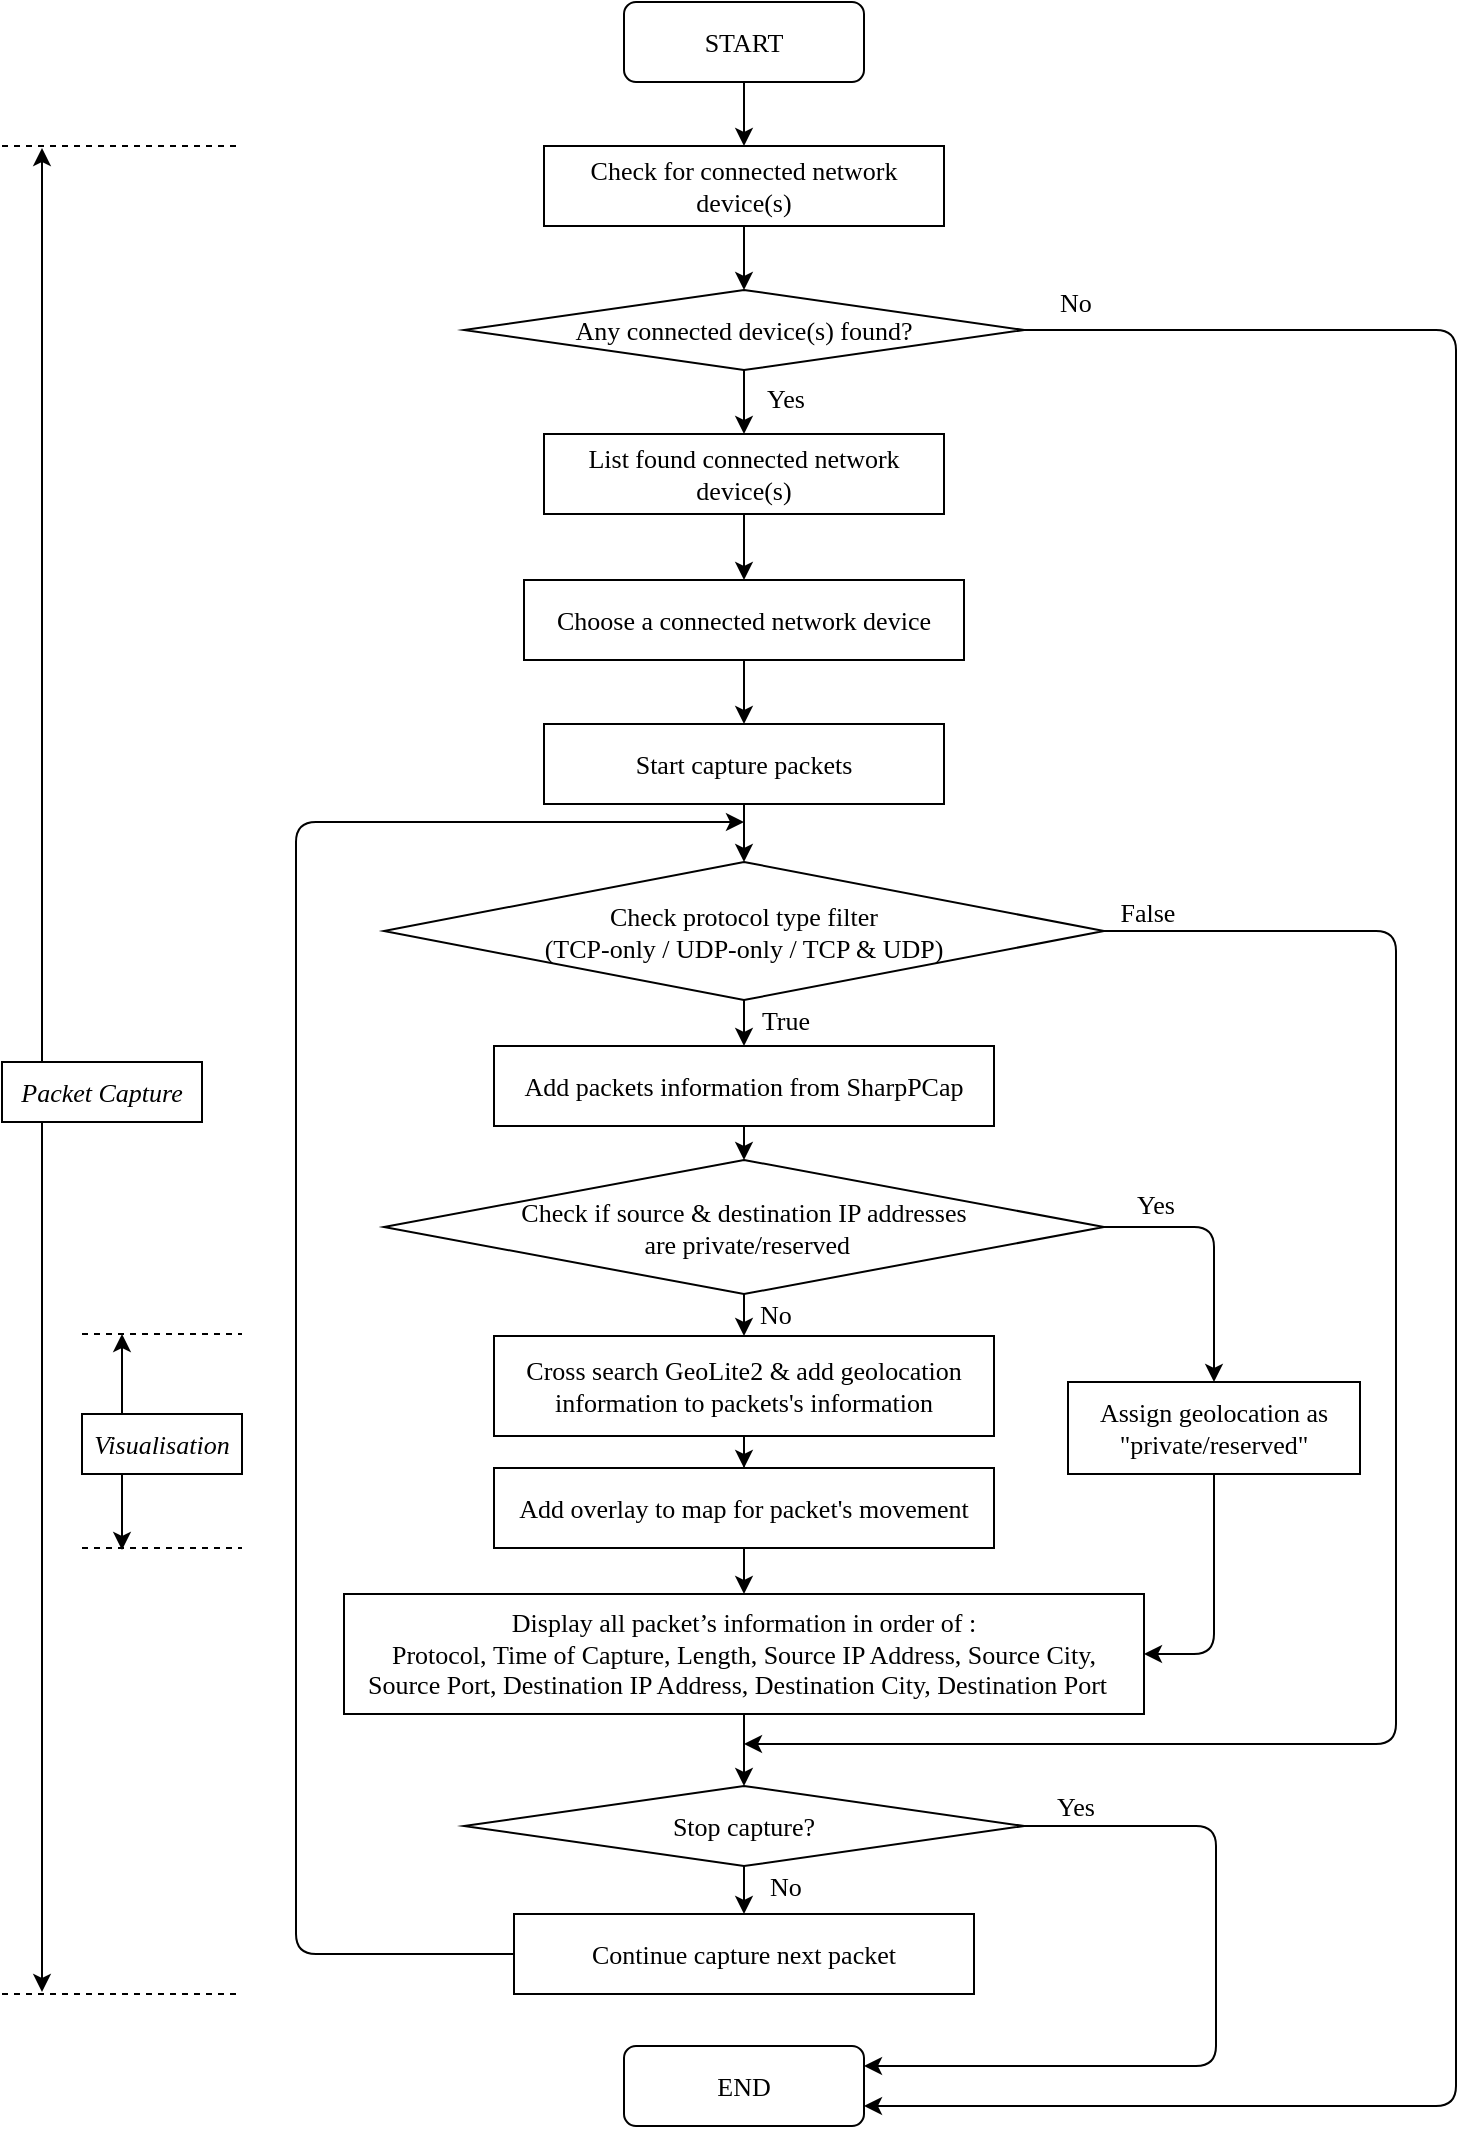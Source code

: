 <mxfile version="14.2.4" type="device"><diagram id="oy3n4gId5y4z8R_RPiMt" name="Page-1"><mxGraphModel dx="2037" dy="1053" grid="0" gridSize="10" guides="1" tooltips="1" connect="1" arrows="1" fold="1" page="1" pageScale="1" pageWidth="827" pageHeight="1169" background="#ffffff" math="0" shadow="0"><root><mxCell id="0"/><mxCell id="1" parent="0"/><mxCell id="46zE50esMG48vF_B4APN-20" value="" style="edgeStyle=orthogonalEdgeStyle;orthogonalLoop=1;jettySize=auto;html=1;fontFamily=Times New Roman;fontSize=13;entryX=0.5;entryY=0;entryDx=0;entryDy=0;" edge="1" parent="1" source="46zE50esMG48vF_B4APN-1" target="46zE50esMG48vF_B4APN-2"><mxGeometry relative="1" as="geometry"/></mxCell><mxCell id="46zE50esMG48vF_B4APN-1" value="START" style="whiteSpace=wrap;html=1;fontFamily=Times New Roman;fontSize=13;rounded=1;" vertex="1" parent="1"><mxGeometry x="388" y="40" width="120" height="40" as="geometry"/></mxCell><mxCell id="46zE50esMG48vF_B4APN-21" value="" style="edgeStyle=orthogonalEdgeStyle;orthogonalLoop=1;jettySize=auto;html=1;fontFamily=Times New Roman;fontSize=13;" edge="1" parent="1" source="46zE50esMG48vF_B4APN-2" target="46zE50esMG48vF_B4APN-7"><mxGeometry relative="1" as="geometry"/></mxCell><mxCell id="46zE50esMG48vF_B4APN-2" value="Check for connected network device(s)" style="whiteSpace=wrap;html=1;fontFamily=Times New Roman;fontSize=13;" vertex="1" parent="1"><mxGeometry x="348" y="112" width="200" height="40" as="geometry"/></mxCell><mxCell id="46zE50esMG48vF_B4APN-24" style="edgeStyle=orthogonalEdgeStyle;orthogonalLoop=1;jettySize=auto;html=1;exitX=0.5;exitY=1;exitDx=0;exitDy=0;entryX=0.5;entryY=0;entryDx=0;entryDy=0;fontFamily=Times New Roman;fontSize=13;" edge="1" parent="1" source="46zE50esMG48vF_B4APN-5" target="46zE50esMG48vF_B4APN-8"><mxGeometry relative="1" as="geometry"/></mxCell><mxCell id="46zE50esMG48vF_B4APN-5" value="List found connected network device(s)" style="whiteSpace=wrap;html=1;fontFamily=Times New Roman;fontSize=13;" vertex="1" parent="1"><mxGeometry x="348" y="256" width="200" height="40" as="geometry"/></mxCell><mxCell id="46zE50esMG48vF_B4APN-23" style="edgeStyle=orthogonalEdgeStyle;orthogonalLoop=1;jettySize=auto;html=1;exitX=0.5;exitY=1;exitDx=0;exitDy=0;entryX=0.5;entryY=0;entryDx=0;entryDy=0;fontFamily=Times New Roman;fontSize=13;" edge="1" parent="1" source="46zE50esMG48vF_B4APN-7" target="46zE50esMG48vF_B4APN-5"><mxGeometry relative="1" as="geometry"/></mxCell><mxCell id="46zE50esMG48vF_B4APN-38" style="edgeStyle=orthogonalEdgeStyle;orthogonalLoop=1;jettySize=auto;html=1;entryX=1;entryY=0.75;entryDx=0;entryDy=0;fontFamily=Times New Roman;fontSize=13;" edge="1" parent="1" source="46zE50esMG48vF_B4APN-7" target="46zE50esMG48vF_B4APN-19"><mxGeometry relative="1" as="geometry"><Array as="points"><mxPoint x="804" y="204"/><mxPoint x="804" y="1092"/></Array></mxGeometry></mxCell><mxCell id="46zE50esMG48vF_B4APN-7" value="Any connected device(s) found?" style="rhombus;whiteSpace=wrap;html=1;fontFamily=Times New Roman;fontSize=13;" vertex="1" parent="1"><mxGeometry x="308" y="184" width="280" height="40" as="geometry"/></mxCell><mxCell id="46zE50esMG48vF_B4APN-25" style="edgeStyle=orthogonalEdgeStyle;orthogonalLoop=1;jettySize=auto;html=1;exitX=0.5;exitY=1;exitDx=0;exitDy=0;entryX=0.5;entryY=0;entryDx=0;entryDy=0;fontFamily=Times New Roman;fontSize=13;" edge="1" parent="1" source="46zE50esMG48vF_B4APN-8" target="46zE50esMG48vF_B4APN-9"><mxGeometry relative="1" as="geometry"/></mxCell><mxCell id="46zE50esMG48vF_B4APN-8" value="Choose a connected network device" style="whiteSpace=wrap;html=1;fontFamily=Times New Roman;fontSize=13;" vertex="1" parent="1"><mxGeometry x="338" y="329" width="220" height="40" as="geometry"/></mxCell><mxCell id="46zE50esMG48vF_B4APN-26" style="edgeStyle=orthogonalEdgeStyle;orthogonalLoop=1;jettySize=auto;html=1;exitX=0.5;exitY=1;exitDx=0;exitDy=0;entryX=0.5;entryY=0;entryDx=0;entryDy=0;fontFamily=Times New Roman;fontSize=13;" edge="1" parent="1" source="46zE50esMG48vF_B4APN-9" target="46zE50esMG48vF_B4APN-10"><mxGeometry relative="1" as="geometry"/></mxCell><mxCell id="46zE50esMG48vF_B4APN-9" value="Start capture packets" style="whiteSpace=wrap;html=1;fontFamily=Times New Roman;fontSize=13;" vertex="1" parent="1"><mxGeometry x="348" y="401" width="200" height="40" as="geometry"/></mxCell><mxCell id="46zE50esMG48vF_B4APN-27" style="edgeStyle=orthogonalEdgeStyle;orthogonalLoop=1;jettySize=auto;html=1;exitX=0.5;exitY=1;exitDx=0;exitDy=0;entryX=0.5;entryY=0;entryDx=0;entryDy=0;fontFamily=Times New Roman;fontSize=13;" edge="1" parent="1" source="46zE50esMG48vF_B4APN-10" target="46zE50esMG48vF_B4APN-11"><mxGeometry relative="1" as="geometry"/></mxCell><mxCell id="46zE50esMG48vF_B4APN-39" style="edgeStyle=orthogonalEdgeStyle;orthogonalLoop=1;jettySize=auto;html=1;exitX=1;exitY=0.5;exitDx=0;exitDy=0;fontFamily=Times New Roman;fontSize=13;" edge="1" parent="1" source="46zE50esMG48vF_B4APN-10"><mxGeometry relative="1" as="geometry"><mxPoint x="448" y="911" as="targetPoint"/><Array as="points"><mxPoint x="774" y="505"/><mxPoint x="774" y="911"/></Array></mxGeometry></mxCell><mxCell id="46zE50esMG48vF_B4APN-10" value="Check protocol type filter&lt;br style=&quot;font-size: 13px;&quot;&gt;(TCP-only / UDP-only / TCP &amp;amp; UDP)" style="rhombus;whiteSpace=wrap;html=1;fontFamily=Times New Roman;fontSize=13;" vertex="1" parent="1"><mxGeometry x="268" y="470" width="360" height="69" as="geometry"/></mxCell><mxCell id="46zE50esMG48vF_B4APN-28" style="edgeStyle=orthogonalEdgeStyle;orthogonalLoop=1;jettySize=auto;html=1;exitX=0.5;exitY=1;exitDx=0;exitDy=0;entryX=0.5;entryY=0;entryDx=0;entryDy=0;fontFamily=Times New Roman;fontSize=13;" edge="1" parent="1" source="46zE50esMG48vF_B4APN-11" target="46zE50esMG48vF_B4APN-13"><mxGeometry relative="1" as="geometry"/></mxCell><mxCell id="46zE50esMG48vF_B4APN-11" value="Add packets information from SharpPCap" style="whiteSpace=wrap;html=1;fontFamily=Times New Roman;fontSize=13;" vertex="1" parent="1"><mxGeometry x="323" y="562" width="250" height="40" as="geometry"/></mxCell><mxCell id="46zE50esMG48vF_B4APN-30" style="edgeStyle=orthogonalEdgeStyle;orthogonalLoop=1;jettySize=auto;html=1;exitX=0.5;exitY=1;exitDx=0;exitDy=0;fontFamily=Times New Roman;fontSize=13;" edge="1" parent="1" source="46zE50esMG48vF_B4APN-12" target="46zE50esMG48vF_B4APN-14"><mxGeometry relative="1" as="geometry"/></mxCell><mxCell id="46zE50esMG48vF_B4APN-12" value="Cross search GeoLite2 &amp;amp; add geolocation information to packets's information" style="whiteSpace=wrap;html=1;fontFamily=Times New Roman;fontSize=13;" vertex="1" parent="1"><mxGeometry x="323" y="707" width="250" height="50" as="geometry"/></mxCell><mxCell id="46zE50esMG48vF_B4APN-29" style="edgeStyle=orthogonalEdgeStyle;orthogonalLoop=1;jettySize=auto;html=1;exitX=0.5;exitY=1;exitDx=0;exitDy=0;entryX=0.5;entryY=0;entryDx=0;entryDy=0;fontFamily=Times New Roman;fontSize=13;" edge="1" parent="1" source="46zE50esMG48vF_B4APN-13" target="46zE50esMG48vF_B4APN-12"><mxGeometry relative="1" as="geometry"/></mxCell><mxCell id="46zE50esMG48vF_B4APN-35" style="edgeStyle=orthogonalEdgeStyle;orthogonalLoop=1;jettySize=auto;html=1;exitX=1;exitY=0.5;exitDx=0;exitDy=0;entryX=0.5;entryY=0;entryDx=0;entryDy=0;fontFamily=Times New Roman;fontSize=13;" edge="1" parent="1" source="46zE50esMG48vF_B4APN-13" target="46zE50esMG48vF_B4APN-18"><mxGeometry relative="1" as="geometry"/></mxCell><mxCell id="46zE50esMG48vF_B4APN-13" value="Check if source &amp;amp; destination IP addresses&lt;br style=&quot;font-size: 13px;&quot;&gt;&amp;nbsp;are private/reserved" style="rhombus;whiteSpace=wrap;html=1;fontFamily=Times New Roman;fontSize=13;" vertex="1" parent="1"><mxGeometry x="268" y="619" width="360" height="67" as="geometry"/></mxCell><mxCell id="46zE50esMG48vF_B4APN-31" style="edgeStyle=orthogonalEdgeStyle;orthogonalLoop=1;jettySize=auto;html=1;exitX=0.5;exitY=1;exitDx=0;exitDy=0;entryX=0.5;entryY=0;entryDx=0;entryDy=0;fontFamily=Times New Roman;fontSize=13;" edge="1" parent="1" source="46zE50esMG48vF_B4APN-14" target="46zE50esMG48vF_B4APN-15"><mxGeometry relative="1" as="geometry"/></mxCell><mxCell id="46zE50esMG48vF_B4APN-14" value="Add overlay to map for packet's movement" style="whiteSpace=wrap;html=1;fontFamily=Times New Roman;fontSize=13;" vertex="1" parent="1"><mxGeometry x="323" y="773" width="250" height="40" as="geometry"/></mxCell><mxCell id="46zE50esMG48vF_B4APN-32" style="edgeStyle=orthogonalEdgeStyle;orthogonalLoop=1;jettySize=auto;html=1;exitX=0.5;exitY=1;exitDx=0;exitDy=0;entryX=0.5;entryY=0;entryDx=0;entryDy=0;fontFamily=Times New Roman;fontSize=13;" edge="1" parent="1" source="46zE50esMG48vF_B4APN-15" target="46zE50esMG48vF_B4APN-16"><mxGeometry relative="1" as="geometry"/></mxCell><mxCell id="46zE50esMG48vF_B4APN-15" value="&lt;span style=&quot;font-size: 13px&quot;&gt;Display &lt;/span&gt;&lt;span style=&quot;font-size: 13px&quot;&gt;all packet’s information in order of :&lt;/span&gt;&lt;br style=&quot;font-size: 13px&quot;&gt;&lt;p style=&quot;margin-top: 0pt ; margin-bottom: 0pt ; margin-left: 0in ; direction: ltr ; unicode-bidi: embed ; word-break: normal ; font-size: 13px&quot;&gt;&lt;span style=&quot;font-size: 13px&quot;&gt;Protocol,&amp;nbsp;&lt;/span&gt;&lt;span style=&quot;font-size: 13px&quot;&gt;Time of Capture, Length, Source IP Address, Source City, &lt;br&gt;Source Port,&amp;nbsp;&lt;/span&gt;&lt;span style=&quot;font-size: 13px&quot;&gt;Destination IP Address, Destination City, Destination Port&amp;nbsp;&amp;nbsp;&lt;/span&gt;&lt;/p&gt;" style="whiteSpace=wrap;html=1;fontFamily=Times New Roman;fontSize=13;" vertex="1" parent="1"><mxGeometry x="248" y="836" width="400" height="60" as="geometry"/></mxCell><mxCell id="46zE50esMG48vF_B4APN-33" style="edgeStyle=orthogonalEdgeStyle;orthogonalLoop=1;jettySize=auto;html=1;exitX=0.5;exitY=1;exitDx=0;exitDy=0;fontFamily=Times New Roman;fontSize=13;" edge="1" parent="1" source="46zE50esMG48vF_B4APN-16" target="46zE50esMG48vF_B4APN-17"><mxGeometry relative="1" as="geometry"/></mxCell><mxCell id="46zE50esMG48vF_B4APN-37" style="edgeStyle=orthogonalEdgeStyle;orthogonalLoop=1;jettySize=auto;html=1;exitX=1;exitY=0.5;exitDx=0;exitDy=0;entryX=1;entryY=0.25;entryDx=0;entryDy=0;fontFamily=Times New Roman;fontSize=13;" edge="1" parent="1" source="46zE50esMG48vF_B4APN-16" target="46zE50esMG48vF_B4APN-19"><mxGeometry relative="1" as="geometry"><Array as="points"><mxPoint x="684" y="952"/><mxPoint x="684" y="1072"/></Array></mxGeometry></mxCell><mxCell id="46zE50esMG48vF_B4APN-16" value="Stop capture?" style="rhombus;whiteSpace=wrap;html=1;fontFamily=Times New Roman;fontSize=13;" vertex="1" parent="1"><mxGeometry x="308" y="932" width="280" height="40" as="geometry"/></mxCell><mxCell id="46zE50esMG48vF_B4APN-40" style="edgeStyle=orthogonalEdgeStyle;orthogonalLoop=1;jettySize=auto;html=1;fontFamily=Times New Roman;fontSize=13;" edge="1" parent="1" source="46zE50esMG48vF_B4APN-17"><mxGeometry relative="1" as="geometry"><mxPoint x="448" y="450" as="targetPoint"/><Array as="points"><mxPoint x="224" y="1016"/><mxPoint x="224" y="450"/></Array></mxGeometry></mxCell><mxCell id="46zE50esMG48vF_B4APN-17" value="Continue capture next packet" style="whiteSpace=wrap;html=1;fontFamily=Times New Roman;fontSize=13;" vertex="1" parent="1"><mxGeometry x="333" y="996" width="230" height="40" as="geometry"/></mxCell><mxCell id="46zE50esMG48vF_B4APN-36" style="edgeStyle=orthogonalEdgeStyle;orthogonalLoop=1;jettySize=auto;html=1;exitX=0.5;exitY=1;exitDx=0;exitDy=0;entryX=1;entryY=0.5;entryDx=0;entryDy=0;fontFamily=Times New Roman;fontSize=13;" edge="1" parent="1" source="46zE50esMG48vF_B4APN-18" target="46zE50esMG48vF_B4APN-15"><mxGeometry relative="1" as="geometry"/></mxCell><mxCell id="46zE50esMG48vF_B4APN-18" value="Assign geolocation as &quot;private/reserved&quot;" style="whiteSpace=wrap;html=1;fontFamily=Times New Roman;fontSize=13;" vertex="1" parent="1"><mxGeometry x="610" y="730" width="146" height="46" as="geometry"/></mxCell><mxCell id="46zE50esMG48vF_B4APN-19" value="END" style="whiteSpace=wrap;html=1;fontFamily=Times New Roman;fontSize=13;rounded=1;" vertex="1" parent="1"><mxGeometry x="388" y="1062" width="120" height="40" as="geometry"/></mxCell><mxCell id="46zE50esMG48vF_B4APN-41" value="No" style="text;html=1;strokeColor=none;fillColor=none;align=center;verticalAlign=middle;whiteSpace=wrap;fontFamily=Times New Roman;fontSize=13;" vertex="1" parent="1"><mxGeometry x="594" y="180" width="40" height="20" as="geometry"/></mxCell><mxCell id="46zE50esMG48vF_B4APN-42" value="False" style="text;html=1;strokeColor=none;fillColor=none;align=center;verticalAlign=middle;whiteSpace=wrap;fontFamily=Times New Roman;fontSize=13;" vertex="1" parent="1"><mxGeometry x="630" y="485" width="40" height="20" as="geometry"/></mxCell><mxCell id="46zE50esMG48vF_B4APN-43" value="True" style="text;html=1;strokeColor=none;fillColor=none;align=center;verticalAlign=middle;whiteSpace=wrap;fontFamily=Times New Roman;fontSize=13;" vertex="1" parent="1"><mxGeometry x="449" y="539" width="40" height="20" as="geometry"/></mxCell><mxCell id="46zE50esMG48vF_B4APN-44" value="Yes" style="text;html=1;strokeColor=none;fillColor=none;align=center;verticalAlign=middle;whiteSpace=wrap;fontFamily=Times New Roman;fontSize=13;" vertex="1" parent="1"><mxGeometry x="634" y="631" width="40" height="20" as="geometry"/></mxCell><mxCell id="46zE50esMG48vF_B4APN-45" value="No" style="text;html=1;strokeColor=none;fillColor=none;align=center;verticalAlign=middle;whiteSpace=wrap;fontFamily=Times New Roman;fontSize=13;" vertex="1" parent="1"><mxGeometry x="444" y="686" width="40" height="20" as="geometry"/></mxCell><mxCell id="46zE50esMG48vF_B4APN-46" value="Yes" style="text;html=1;strokeColor=none;fillColor=none;align=center;verticalAlign=middle;whiteSpace=wrap;fontFamily=Times New Roman;fontSize=13;" vertex="1" parent="1"><mxGeometry x="594" y="932" width="40" height="20" as="geometry"/></mxCell><mxCell id="46zE50esMG48vF_B4APN-47" value="No" style="text;html=1;strokeColor=none;fillColor=none;align=center;verticalAlign=middle;whiteSpace=wrap;fontFamily=Times New Roman;fontSize=13;" vertex="1" parent="1"><mxGeometry x="449" y="972" width="40" height="20" as="geometry"/></mxCell><mxCell id="46zE50esMG48vF_B4APN-48" value="" style="endArrow=none;dashed=1;html=1;fontFamily=Times New Roman;fontSize=13;" edge="1" parent="1"><mxGeometry width="50" height="50" relative="1" as="geometry"><mxPoint x="77" y="1036" as="sourcePoint"/><mxPoint x="197" y="1036" as="targetPoint"/></mxGeometry></mxCell><mxCell id="46zE50esMG48vF_B4APN-49" value="" style="endArrow=none;dashed=1;html=1;fontFamily=Times New Roman;fontSize=13;" edge="1" parent="1"><mxGeometry width="50" height="50" relative="1" as="geometry"><mxPoint x="77" y="112" as="sourcePoint"/><mxPoint x="197" y="112" as="targetPoint"/></mxGeometry></mxCell><mxCell id="46zE50esMG48vF_B4APN-50" value="" style="endArrow=classic;startArrow=classic;html=1;fontFamily=Times New Roman;fontSize=13;" edge="1" parent="1"><mxGeometry width="50" height="50" relative="1" as="geometry"><mxPoint x="97" y="1035" as="sourcePoint"/><mxPoint x="97" y="113" as="targetPoint"/><Array as="points"><mxPoint x="97" y="618"/></Array></mxGeometry></mxCell><mxCell id="46zE50esMG48vF_B4APN-51" value="" style="endArrow=none;dashed=1;html=1;fontFamily=Times New Roman;fontSize=13;" edge="1" parent="1"><mxGeometry width="50" height="50" relative="1" as="geometry"><mxPoint x="117" y="813" as="sourcePoint"/><mxPoint x="197" y="813" as="targetPoint"/></mxGeometry></mxCell><mxCell id="46zE50esMG48vF_B4APN-52" value="" style="endArrow=none;dashed=1;html=1;fontFamily=Times New Roman;fontSize=13;" edge="1" parent="1"><mxGeometry width="50" height="50" relative="1" as="geometry"><mxPoint x="117" y="706" as="sourcePoint"/><mxPoint x="197" y="706" as="targetPoint"/></mxGeometry></mxCell><mxCell id="46zE50esMG48vF_B4APN-53" value="" style="endArrow=classic;startArrow=classic;html=1;fontFamily=Times New Roman;fontSize=13;" edge="1" parent="1"><mxGeometry width="50" height="50" relative="1" as="geometry"><mxPoint x="137" y="814" as="sourcePoint"/><mxPoint x="137" y="706" as="targetPoint"/></mxGeometry></mxCell><mxCell id="46zE50esMG48vF_B4APN-56" value="&lt;i&gt;Visualisation&lt;/i&gt;" style="whiteSpace=wrap;html=1;fontFamily=Times New Roman;fontSize=13;" vertex="1" parent="1"><mxGeometry x="117" y="746" width="80" height="30" as="geometry"/></mxCell><mxCell id="46zE50esMG48vF_B4APN-57" value="&lt;i&gt;Packet Capture&lt;/i&gt;" style="whiteSpace=wrap;html=1;fontFamily=Times New Roman;fontSize=13;" vertex="1" parent="1"><mxGeometry x="77" y="570" width="100" height="30" as="geometry"/></mxCell><mxCell id="46zE50esMG48vF_B4APN-60" value="Yes" style="text;html=1;strokeColor=none;fillColor=none;align=center;verticalAlign=middle;whiteSpace=wrap;fontFamily=Times New Roman;fontSize=13;" vertex="1" parent="1"><mxGeometry x="449" y="228" width="40" height="20" as="geometry"/></mxCell></root></mxGraphModel></diagram></mxfile>